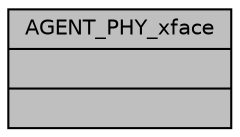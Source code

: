 digraph "AGENT_PHY_xface"
{
 // LATEX_PDF_SIZE
  edge [fontname="Helvetica",fontsize="10",labelfontname="Helvetica",labelfontsize="10"];
  node [fontname="Helvetica",fontsize="10",shape=record];
  Node1 [label="{AGENT_PHY_xface\n||}",height=0.2,width=0.4,color="black", fillcolor="grey75", style="filled", fontcolor="black",tooltip=" "];
}
